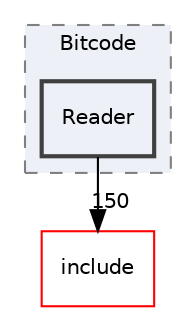 digraph "lib/Bitcode/Reader"
{
 // LATEX_PDF_SIZE
  bgcolor="transparent";
  edge [fontname="Helvetica",fontsize="10",labelfontname="Helvetica",labelfontsize="10"];
  node [fontname="Helvetica",fontsize="10",shape="box"];
  compound=true
  subgraph clusterdir_749d2cb0e1eb5e5dffe5846f316219ac {
    graph [ bgcolor="#edf0f7", pencolor="grey50", style="filled,dashed,", label="Bitcode", fontname="Helvetica", fontsize="10", URL="dir_749d2cb0e1eb5e5dffe5846f316219ac.html"]
  dir_fcbff22ffb1c32e0b2d670007a44faea [label="Reader", style="filled,bold,", fillcolor="#edf0f7", color="grey25", URL="dir_fcbff22ffb1c32e0b2d670007a44faea.html"];
  }
  dir_d44c64559bbebec7f509842c48db8b23 [label="include", style="", fillcolor="#edf0f7", color="red", URL="dir_d44c64559bbebec7f509842c48db8b23.html"];
  dir_fcbff22ffb1c32e0b2d670007a44faea->dir_d44c64559bbebec7f509842c48db8b23 [headlabel="150", labeldistance=1.5 headhref="dir_000169_000082.html"];
}
